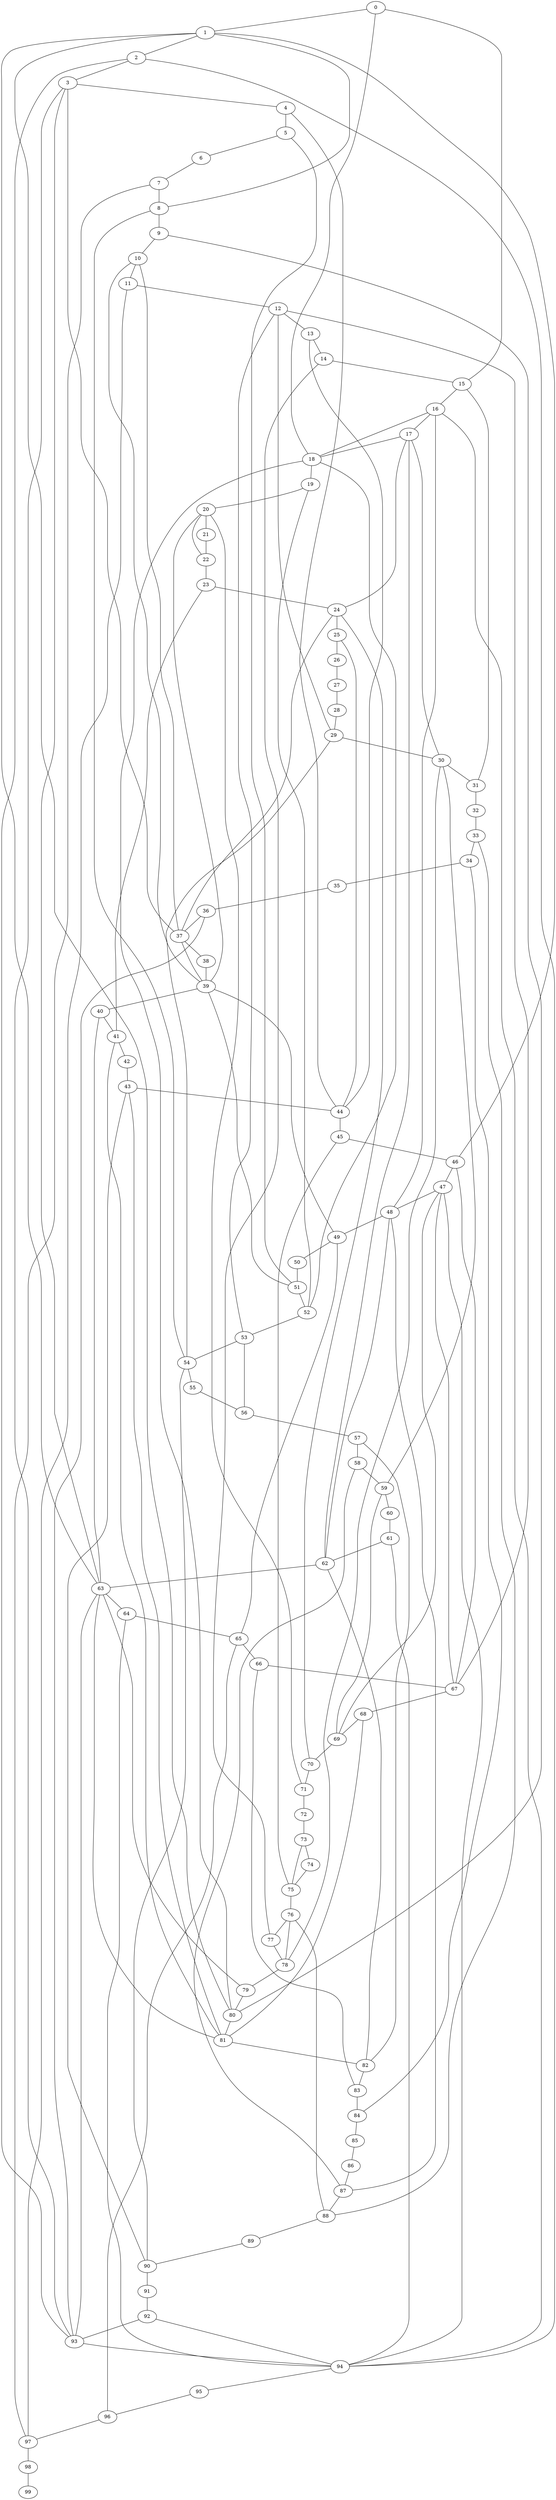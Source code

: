 
graph graphname {
    0 -- 1
0 -- 15
0 -- 18
1 -- 2
1 -- 46
1 -- 63
1 -- 80
1 -- 8
2 -- 3
2 -- 94
2 -- 93
3 -- 4
3 -- 63
3 -- 93
3 -- 37
4 -- 5
4 -- 44
5 -- 6
5 -- 51
6 -- 7
7 -- 8
7 -- 97
8 -- 9
8 -- 54
9 -- 10
9 -- 80
10 -- 11
10 -- 37
10 -- 39
11 -- 12
11 -- 97
12 -- 13
12 -- 29
12 -- 53
12 -- 67
13 -- 14
13 -- 44
14 -- 15
14 -- 77
15 -- 16
15 -- 31
16 -- 17
16 -- 94
16 -- 18
16 -- 48
17 -- 18
17 -- 24
17 -- 62
17 -- 30
18 -- 19
18 -- 52
18 -- 80
19 -- 20
19 -- 52
20 -- 21
20 -- 39
20 -- 71
20 -- 22
21 -- 22
22 -- 23
23 -- 24
23 -- 41
24 -- 25
24 -- 37
24 -- 70
25 -- 26
25 -- 44
26 -- 27
27 -- 28
28 -- 29
29 -- 30
29 -- 54
30 -- 31
30 -- 59
30 -- 78
31 -- 32
32 -- 33
33 -- 34
33 -- 88
34 -- 35
34 -- 84
35 -- 36
36 -- 37
36 -- 93
37 -- 38
37 -- 39
38 -- 39
39 -- 40
39 -- 49
39 -- 51
40 -- 41
40 -- 63
41 -- 42
41 -- 81
42 -- 43
43 -- 44
43 -- 90
43 -- 81
44 -- 45
45 -- 46
45 -- 75
46 -- 47
46 -- 67
47 -- 48
47 -- 94
47 -- 67
47 -- 69
48 -- 49
48 -- 87
48 -- 62
49 -- 50
49 -- 65
50 -- 51
51 -- 52
52 -- 53
53 -- 54
53 -- 56
54 -- 55
54 -- 90
55 -- 56
56 -- 57
57 -- 58
57 -- 82
58 -- 59
58 -- 87
59 -- 60
59 -- 69
60 -- 61
61 -- 62
61 -- 94
62 -- 63
62 -- 82
63 -- 64
63 -- 79
63 -- 81
63 -- 93
64 -- 65
64 -- 94
65 -- 66
65 -- 96
66 -- 67
66 -- 83
67 -- 68
68 -- 69
68 -- 81
69 -- 70
70 -- 71
71 -- 72
72 -- 73
73 -- 74
73 -- 75
74 -- 75
75 -- 76
76 -- 77
76 -- 88
76 -- 78
77 -- 78
78 -- 79
79 -- 80
80 -- 81
81 -- 82
82 -- 83
83 -- 84
84 -- 85
85 -- 86
86 -- 87
87 -- 88
88 -- 89
89 -- 90
90 -- 91
91 -- 92
92 -- 93
92 -- 94
93 -- 94
94 -- 95
95 -- 96
96 -- 97
97 -- 98
98 -- 99

}
